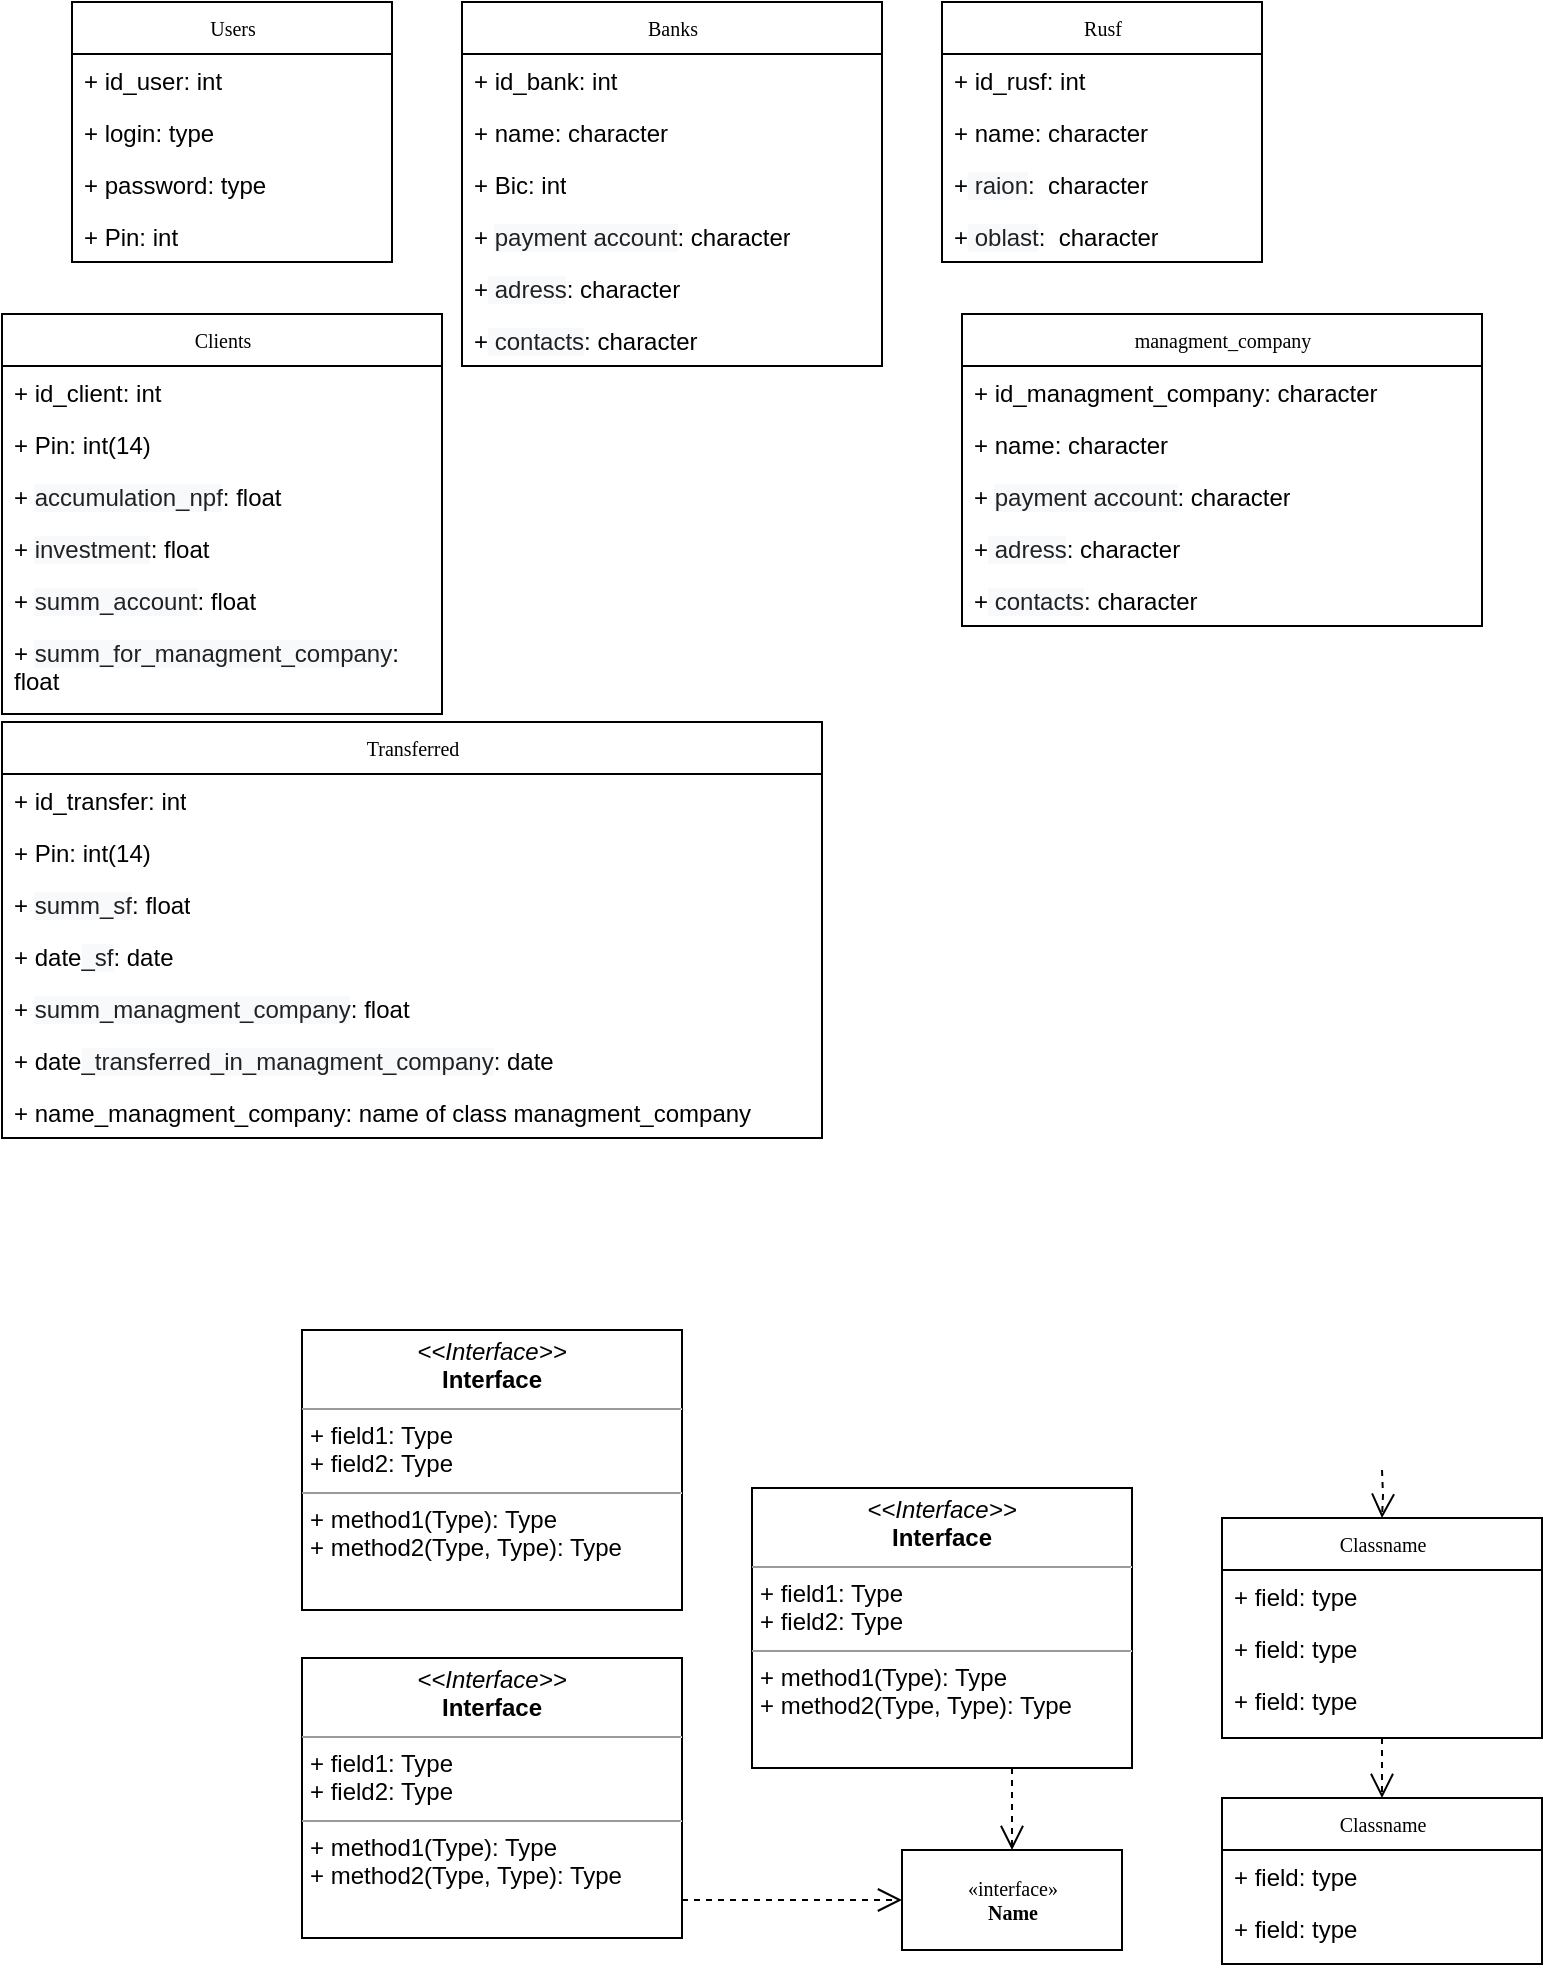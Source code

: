 <mxfile version="20.8.1" type="github">
  <diagram name="Page-1" id="c4acf3e9-155e-7222-9cf6-157b1a14988f">
    <mxGraphModel dx="1040" dy="595" grid="1" gridSize="10" guides="1" tooltips="1" connect="1" arrows="1" fold="1" page="1" pageScale="1" pageWidth="850" pageHeight="1100" background="none" math="0" shadow="0">
      <root>
        <mxCell id="0" />
        <mxCell id="1" parent="0" />
        <mxCell id="5d2195bd80daf111-40" style="edgeStyle=orthogonalEdgeStyle;rounded=0;html=1;dashed=1;labelBackgroundColor=none;startFill=0;endArrow=open;endFill=0;endSize=10;fontFamily=Verdana;fontSize=10;" parent="1" target="5d2195bd80daf111-1" edge="1">
          <mxGeometry relative="1" as="geometry">
            <Array as="points" />
            <mxPoint x="730" y="814" as="sourcePoint" />
          </mxGeometry>
        </mxCell>
        <mxCell id="17acba5748e5396b-20" value="Users" style="swimlane;html=1;fontStyle=0;childLayout=stackLayout;horizontal=1;startSize=26;fillColor=none;horizontalStack=0;resizeParent=1;resizeLast=0;collapsible=1;marginBottom=0;swimlaneFillColor=#ffffff;rounded=0;shadow=0;comic=0;labelBackgroundColor=none;strokeWidth=1;fontFamily=Verdana;fontSize=10;align=center;" parent="1" vertex="1">
          <mxGeometry x="75" y="80" width="160" height="130" as="geometry">
            <mxRectangle x="350" y="42" width="80" height="30" as="alternateBounds" />
          </mxGeometry>
        </mxCell>
        <object label="+ id_user: int" id_user="char" id="FD5HfViZjsPSOhMt5gKm-22">
          <mxCell style="text;html=1;strokeColor=none;fillColor=none;align=left;verticalAlign=top;spacingLeft=4;spacingRight=4;whiteSpace=wrap;overflow=hidden;rotatable=0;points=[[0,0.5],[1,0.5]];portConstraint=eastwest;" vertex="1" parent="17acba5748e5396b-20">
            <mxGeometry y="26" width="160" height="26" as="geometry" />
          </mxCell>
        </object>
        <object label="+ login: type" id_user="char" id="17acba5748e5396b-21">
          <mxCell style="text;html=1;strokeColor=none;fillColor=none;align=left;verticalAlign=top;spacingLeft=4;spacingRight=4;whiteSpace=wrap;overflow=hidden;rotatable=0;points=[[0,0.5],[1,0.5]];portConstraint=eastwest;" parent="17acba5748e5396b-20" vertex="1">
            <mxGeometry y="52" width="160" height="26" as="geometry" />
          </mxCell>
        </object>
        <mxCell id="17acba5748e5396b-24" value="+ password: type" style="text;html=1;strokeColor=none;fillColor=none;align=left;verticalAlign=top;spacingLeft=4;spacingRight=4;whiteSpace=wrap;overflow=hidden;rotatable=0;points=[[0,0.5],[1,0.5]];portConstraint=eastwest;" parent="17acba5748e5396b-20" vertex="1">
          <mxGeometry y="78" width="160" height="26" as="geometry" />
        </mxCell>
        <mxCell id="17acba5748e5396b-26" value="+ Pin: int" style="text;html=1;strokeColor=none;fillColor=none;align=left;verticalAlign=top;spacingLeft=4;spacingRight=4;whiteSpace=wrap;overflow=hidden;rotatable=0;points=[[0,0.5],[1,0.5]];portConstraint=eastwest;" parent="17acba5748e5396b-20" vertex="1">
          <mxGeometry y="104" width="160" height="26" as="geometry" />
        </mxCell>
        <mxCell id="17acba5748e5396b-30" value="Banks" style="swimlane;html=1;fontStyle=0;childLayout=stackLayout;horizontal=1;startSize=26;fillColor=none;horizontalStack=0;resizeParent=1;resizeLast=0;collapsible=1;marginBottom=0;swimlaneFillColor=#ffffff;rounded=0;shadow=0;comic=0;labelBackgroundColor=none;strokeWidth=1;fontFamily=Verdana;fontSize=10;align=center;" parent="1" vertex="1">
          <mxGeometry x="270" y="80" width="210" height="182" as="geometry" />
        </mxCell>
        <object label="+ id_bank: int" id_user="char" id="FD5HfViZjsPSOhMt5gKm-23">
          <mxCell style="text;html=1;strokeColor=none;fillColor=none;align=left;verticalAlign=top;spacingLeft=4;spacingRight=4;whiteSpace=wrap;overflow=hidden;rotatable=0;points=[[0,0.5],[1,0.5]];portConstraint=eastwest;" vertex="1" parent="17acba5748e5396b-30">
            <mxGeometry y="26" width="210" height="26" as="geometry" />
          </mxCell>
        </object>
        <mxCell id="17acba5748e5396b-31" value="+ name: character" style="text;html=1;strokeColor=none;fillColor=none;align=left;verticalAlign=top;spacingLeft=4;spacingRight=4;whiteSpace=wrap;overflow=hidden;rotatable=0;points=[[0,0.5],[1,0.5]];portConstraint=eastwest;" parent="17acba5748e5396b-30" vertex="1">
          <mxGeometry y="52" width="210" height="26" as="geometry" />
        </mxCell>
        <mxCell id="17acba5748e5396b-32" value="+ Bic: int" style="text;html=1;strokeColor=none;fillColor=none;align=left;verticalAlign=top;spacingLeft=4;spacingRight=4;whiteSpace=wrap;overflow=hidden;rotatable=0;points=[[0,0.5],[1,0.5]];portConstraint=eastwest;" parent="17acba5748e5396b-30" vertex="1">
          <mxGeometry y="78" width="210" height="26" as="geometry" />
        </mxCell>
        <mxCell id="17acba5748e5396b-33" value="+&amp;nbsp;&lt;span style=&quot;background-color: rgb(248, 249, 250); color: rgb(32, 33, 36); font-family: inherit;&quot;&gt;&lt;font style=&quot;font-size: 12px;&quot;&gt;payment account&lt;/font&gt;&lt;/span&gt;&lt;span style=&quot;background-color: initial;&quot;&gt;: character&lt;/span&gt;" style="text;html=1;strokeColor=none;fillColor=none;align=left;verticalAlign=top;spacingLeft=4;spacingRight=4;whiteSpace=wrap;overflow=hidden;rotatable=0;points=[[0,0.5],[1,0.5]];portConstraint=eastwest;" parent="17acba5748e5396b-30" vertex="1">
          <mxGeometry y="104" width="210" height="26" as="geometry" />
        </mxCell>
        <mxCell id="FD5HfViZjsPSOhMt5gKm-6" value="+&lt;font color=&quot;#202124&quot;&gt;&lt;span style=&quot;background-color: rgb(248, 249, 250);&quot;&gt;&amp;nbsp;adress&lt;/span&gt;&lt;/font&gt;&lt;span style=&quot;background-color: initial;&quot;&gt;: character&lt;/span&gt;" style="text;html=1;strokeColor=none;fillColor=none;align=left;verticalAlign=top;spacingLeft=4;spacingRight=4;whiteSpace=wrap;overflow=hidden;rotatable=0;points=[[0,0.5],[1,0.5]];portConstraint=eastwest;" vertex="1" parent="17acba5748e5396b-30">
          <mxGeometry y="130" width="210" height="26" as="geometry" />
        </mxCell>
        <mxCell id="FD5HfViZjsPSOhMt5gKm-7" value="+&lt;font color=&quot;#202124&quot;&gt;&lt;span style=&quot;background-color: rgb(248, 249, 250);&quot;&gt;&amp;nbsp;contacts&lt;/span&gt;&lt;/font&gt;&lt;span style=&quot;background-color: initial;&quot;&gt;: character&lt;/span&gt;" style="text;html=1;strokeColor=none;fillColor=none;align=left;verticalAlign=top;spacingLeft=4;spacingRight=4;whiteSpace=wrap;overflow=hidden;rotatable=0;points=[[0,0.5],[1,0.5]];portConstraint=eastwest;" vertex="1" parent="17acba5748e5396b-30">
          <mxGeometry y="156" width="210" height="26" as="geometry" />
        </mxCell>
        <mxCell id="17acba5748e5396b-44" value="Classname" style="swimlane;html=1;fontStyle=0;childLayout=stackLayout;horizontal=1;startSize=26;fillColor=none;horizontalStack=0;resizeParent=1;resizeLast=0;collapsible=1;marginBottom=0;swimlaneFillColor=#ffffff;rounded=0;shadow=0;comic=0;labelBackgroundColor=none;strokeWidth=1;fontFamily=Verdana;fontSize=10;align=center;" parent="1" vertex="1">
          <mxGeometry x="650" y="978" width="160" height="83" as="geometry" />
        </mxCell>
        <mxCell id="17acba5748e5396b-45" value="+ field: type" style="text;html=1;strokeColor=none;fillColor=none;align=left;verticalAlign=top;spacingLeft=4;spacingRight=4;whiteSpace=wrap;overflow=hidden;rotatable=0;points=[[0,0.5],[1,0.5]];portConstraint=eastwest;" parent="17acba5748e5396b-44" vertex="1">
          <mxGeometry y="26" width="160" height="26" as="geometry" />
        </mxCell>
        <mxCell id="17acba5748e5396b-47" value="+ field: type" style="text;html=1;strokeColor=none;fillColor=none;align=left;verticalAlign=top;spacingLeft=4;spacingRight=4;whiteSpace=wrap;overflow=hidden;rotatable=0;points=[[0,0.5],[1,0.5]];portConstraint=eastwest;" parent="17acba5748e5396b-44" vertex="1">
          <mxGeometry y="52" width="160" height="26" as="geometry" />
        </mxCell>
        <mxCell id="5d2195bd80daf111-39" style="edgeStyle=orthogonalEdgeStyle;rounded=0;html=1;dashed=1;labelBackgroundColor=none;startFill=0;endArrow=open;endFill=0;endSize=10;fontFamily=Verdana;fontSize=10;" parent="1" source="5d2195bd80daf111-1" target="17acba5748e5396b-44" edge="1">
          <mxGeometry relative="1" as="geometry" />
        </mxCell>
        <mxCell id="5d2195bd80daf111-1" value="Classname" style="swimlane;html=1;fontStyle=0;childLayout=stackLayout;horizontal=1;startSize=26;fillColor=none;horizontalStack=0;resizeParent=1;resizeLast=0;collapsible=1;marginBottom=0;swimlaneFillColor=#ffffff;rounded=0;shadow=0;comic=0;labelBackgroundColor=none;strokeWidth=1;fontFamily=Verdana;fontSize=10;align=center;" parent="1" vertex="1">
          <mxGeometry x="650" y="838" width="160" height="110" as="geometry" />
        </mxCell>
        <mxCell id="5d2195bd80daf111-2" value="+ field: type" style="text;html=1;strokeColor=none;fillColor=none;align=left;verticalAlign=top;spacingLeft=4;spacingRight=4;whiteSpace=wrap;overflow=hidden;rotatable=0;points=[[0,0.5],[1,0.5]];portConstraint=eastwest;" parent="5d2195bd80daf111-1" vertex="1">
          <mxGeometry y="26" width="160" height="26" as="geometry" />
        </mxCell>
        <mxCell id="5d2195bd80daf111-3" value="+ field: type" style="text;html=1;strokeColor=none;fillColor=none;align=left;verticalAlign=top;spacingLeft=4;spacingRight=4;whiteSpace=wrap;overflow=hidden;rotatable=0;points=[[0,0.5],[1,0.5]];portConstraint=eastwest;" parent="5d2195bd80daf111-1" vertex="1">
          <mxGeometry y="52" width="160" height="26" as="geometry" />
        </mxCell>
        <mxCell id="5d2195bd80daf111-4" value="+ field: type" style="text;html=1;strokeColor=none;fillColor=none;align=left;verticalAlign=top;spacingLeft=4;spacingRight=4;whiteSpace=wrap;overflow=hidden;rotatable=0;points=[[0,0.5],[1,0.5]];portConstraint=eastwest;" parent="5d2195bd80daf111-1" vertex="1">
          <mxGeometry y="78" width="160" height="26" as="geometry" />
        </mxCell>
        <mxCell id="5d2195bd80daf111-8" value="&amp;laquo;interface&amp;raquo;&lt;br&gt;&lt;b&gt;Name&lt;/b&gt;" style="html=1;rounded=0;shadow=0;comic=0;labelBackgroundColor=none;strokeWidth=1;fontFamily=Verdana;fontSize=10;align=center;" parent="1" vertex="1">
          <mxGeometry x="490" y="1004" width="110" height="50" as="geometry" />
        </mxCell>
        <mxCell id="5d2195bd80daf111-35" style="edgeStyle=orthogonalEdgeStyle;rounded=0;html=1;dashed=1;labelBackgroundColor=none;startFill=0;endArrow=open;endFill=0;endSize=10;fontFamily=Verdana;fontSize=10;" parent="1" source="5d2195bd80daf111-9" target="5d2195bd80daf111-8" edge="1">
          <mxGeometry relative="1" as="geometry">
            <Array as="points">
              <mxPoint x="545" y="970" />
              <mxPoint x="545" y="970" />
            </Array>
          </mxGeometry>
        </mxCell>
        <mxCell id="5d2195bd80daf111-9" value="&lt;p style=&quot;margin:0px;margin-top:4px;text-align:center;&quot;&gt;&lt;i&gt;&amp;lt;&amp;lt;Interface&amp;gt;&amp;gt;&lt;/i&gt;&lt;br/&gt;&lt;b&gt;Interface&lt;/b&gt;&lt;/p&gt;&lt;hr size=&quot;1&quot;/&gt;&lt;p style=&quot;margin:0px;margin-left:4px;&quot;&gt;+ field1: Type&lt;br/&gt;+ field2: Type&lt;/p&gt;&lt;hr size=&quot;1&quot;/&gt;&lt;p style=&quot;margin:0px;margin-left:4px;&quot;&gt;+ method1(Type): Type&lt;br/&gt;+ method2(Type, Type): Type&lt;/p&gt;" style="verticalAlign=top;align=left;overflow=fill;fontSize=12;fontFamily=Helvetica;html=1;rounded=0;shadow=0;comic=0;labelBackgroundColor=none;strokeWidth=1" parent="1" vertex="1">
          <mxGeometry x="415" y="823" width="190" height="140" as="geometry" />
        </mxCell>
        <mxCell id="5d2195bd80daf111-34" style="edgeStyle=orthogonalEdgeStyle;rounded=0;html=1;dashed=1;labelBackgroundColor=none;startFill=0;endArrow=open;endFill=0;endSize=10;fontFamily=Verdana;fontSize=10;" parent="1" source="5d2195bd80daf111-11" target="5d2195bd80daf111-8" edge="1">
          <mxGeometry relative="1" as="geometry">
            <Array as="points">
              <mxPoint x="410" y="1029" />
              <mxPoint x="410" y="1029" />
            </Array>
          </mxGeometry>
        </mxCell>
        <mxCell id="5d2195bd80daf111-11" value="&lt;p style=&quot;margin:0px;margin-top:4px;text-align:center;&quot;&gt;&lt;i&gt;&amp;lt;&amp;lt;Interface&amp;gt;&amp;gt;&lt;/i&gt;&lt;br/&gt;&lt;b&gt;Interface&lt;/b&gt;&lt;/p&gt;&lt;hr size=&quot;1&quot;/&gt;&lt;p style=&quot;margin:0px;margin-left:4px;&quot;&gt;+ field1: Type&lt;br/&gt;+ field2: Type&lt;/p&gt;&lt;hr size=&quot;1&quot;/&gt;&lt;p style=&quot;margin:0px;margin-left:4px;&quot;&gt;+ method1(Type): Type&lt;br/&gt;+ method2(Type, Type): Type&lt;/p&gt;" style="verticalAlign=top;align=left;overflow=fill;fontSize=12;fontFamily=Helvetica;html=1;rounded=0;shadow=0;comic=0;labelBackgroundColor=none;strokeWidth=1" parent="1" vertex="1">
          <mxGeometry x="190" y="908" width="190" height="140" as="geometry" />
        </mxCell>
        <mxCell id="5d2195bd80daf111-12" value="&lt;p style=&quot;margin:0px;margin-top:4px;text-align:center;&quot;&gt;&lt;i&gt;&amp;lt;&amp;lt;Interface&amp;gt;&amp;gt;&lt;/i&gt;&lt;br/&gt;&lt;b&gt;Interface&lt;/b&gt;&lt;/p&gt;&lt;hr size=&quot;1&quot;/&gt;&lt;p style=&quot;margin:0px;margin-left:4px;&quot;&gt;+ field1: Type&lt;br/&gt;+ field2: Type&lt;/p&gt;&lt;hr size=&quot;1&quot;/&gt;&lt;p style=&quot;margin:0px;margin-left:4px;&quot;&gt;+ method1(Type): Type&lt;br/&gt;+ method2(Type, Type): Type&lt;/p&gt;" style="verticalAlign=top;align=left;overflow=fill;fontSize=12;fontFamily=Helvetica;html=1;rounded=0;shadow=0;comic=0;labelBackgroundColor=none;strokeWidth=1" parent="1" vertex="1">
          <mxGeometry x="190" y="744" width="190" height="140" as="geometry" />
        </mxCell>
        <mxCell id="FD5HfViZjsPSOhMt5gKm-1" value="Rusf" style="swimlane;html=1;fontStyle=0;childLayout=stackLayout;horizontal=1;startSize=26;fillColor=none;horizontalStack=0;resizeParent=1;resizeLast=0;collapsible=1;marginBottom=0;swimlaneFillColor=#ffffff;rounded=0;shadow=0;comic=0;labelBackgroundColor=none;strokeWidth=1;fontFamily=Verdana;fontSize=10;align=center;" vertex="1" parent="1">
          <mxGeometry x="510" y="80" width="160" height="130" as="geometry" />
        </mxCell>
        <mxCell id="FD5HfViZjsPSOhMt5gKm-2" value="+ id_rusf: int" style="text;html=1;strokeColor=none;fillColor=none;align=left;verticalAlign=top;spacingLeft=4;spacingRight=4;whiteSpace=wrap;overflow=hidden;rotatable=0;points=[[0,0.5],[1,0.5]];portConstraint=eastwest;" vertex="1" parent="FD5HfViZjsPSOhMt5gKm-1">
          <mxGeometry y="26" width="160" height="26" as="geometry" />
        </mxCell>
        <mxCell id="FD5HfViZjsPSOhMt5gKm-3" value="+ name: character" style="text;html=1;strokeColor=none;fillColor=none;align=left;verticalAlign=top;spacingLeft=4;spacingRight=4;whiteSpace=wrap;overflow=hidden;rotatable=0;points=[[0,0.5],[1,0.5]];portConstraint=eastwest;" vertex="1" parent="FD5HfViZjsPSOhMt5gKm-1">
          <mxGeometry y="52" width="160" height="26" as="geometry" />
        </mxCell>
        <mxCell id="FD5HfViZjsPSOhMt5gKm-4" value="+&lt;font color=&quot;#202124&quot;&gt;&lt;span style=&quot;background-color: rgb(248, 249, 250);&quot;&gt;&amp;nbsp;raion&lt;/span&gt;&lt;/font&gt;&lt;span style=&quot;background-color: initial;&quot;&gt;:&amp;nbsp; character&lt;br&gt;&lt;br&gt;&lt;/span&gt;" style="text;html=1;strokeColor=none;fillColor=none;align=left;verticalAlign=top;spacingLeft=4;spacingRight=4;whiteSpace=wrap;overflow=hidden;rotatable=0;points=[[0,0.5],[1,0.5]];portConstraint=eastwest;" vertex="1" parent="FD5HfViZjsPSOhMt5gKm-1">
          <mxGeometry y="78" width="160" height="26" as="geometry" />
        </mxCell>
        <mxCell id="FD5HfViZjsPSOhMt5gKm-5" value="+&lt;font color=&quot;#202124&quot;&gt;&lt;span style=&quot;background-color: rgb(248, 249, 250);&quot;&gt;&amp;nbsp;oblast&lt;/span&gt;&lt;/font&gt;&lt;span style=&quot;background-color: initial;&quot;&gt;:&amp;nbsp; character&lt;br&gt;&lt;br&gt;&lt;/span&gt;" style="text;html=1;strokeColor=none;fillColor=none;align=left;verticalAlign=top;spacingLeft=4;spacingRight=4;whiteSpace=wrap;overflow=hidden;rotatable=0;points=[[0,0.5],[1,0.5]];portConstraint=eastwest;" vertex="1" parent="FD5HfViZjsPSOhMt5gKm-1">
          <mxGeometry y="104" width="160" height="26" as="geometry" />
        </mxCell>
        <mxCell id="FD5HfViZjsPSOhMt5gKm-8" value="Clients" style="swimlane;html=1;fontStyle=0;childLayout=stackLayout;horizontal=1;startSize=26;fillColor=none;horizontalStack=0;resizeParent=1;resizeLast=0;collapsible=1;marginBottom=0;swimlaneFillColor=#ffffff;rounded=0;shadow=0;comic=0;labelBackgroundColor=none;strokeWidth=1;fontFamily=Verdana;fontSize=10;align=center;" vertex="1" parent="1">
          <mxGeometry x="40" y="236" width="220" height="200" as="geometry">
            <mxRectangle x="350" y="42" width="80" height="30" as="alternateBounds" />
          </mxGeometry>
        </mxCell>
        <mxCell id="FD5HfViZjsPSOhMt5gKm-24" value="+ id_client: int" style="text;html=1;strokeColor=none;fillColor=none;align=left;verticalAlign=top;spacingLeft=4;spacingRight=4;whiteSpace=wrap;overflow=hidden;rotatable=0;points=[[0,0.5],[1,0.5]];portConstraint=eastwest;" vertex="1" parent="FD5HfViZjsPSOhMt5gKm-8">
          <mxGeometry y="26" width="220" height="26" as="geometry" />
        </mxCell>
        <mxCell id="FD5HfViZjsPSOhMt5gKm-9" value="+ Pin: int(14)" style="text;html=1;strokeColor=none;fillColor=none;align=left;verticalAlign=top;spacingLeft=4;spacingRight=4;whiteSpace=wrap;overflow=hidden;rotatable=0;points=[[0,0.5],[1,0.5]];portConstraint=eastwest;" vertex="1" parent="FD5HfViZjsPSOhMt5gKm-8">
          <mxGeometry y="52" width="220" height="26" as="geometry" />
        </mxCell>
        <mxCell id="FD5HfViZjsPSOhMt5gKm-10" value="+&amp;nbsp;&lt;span style=&quot;background-color: rgb(248, 249, 250); color: rgb(32, 33, 36); font-family: inherit;&quot;&gt;&lt;font style=&quot;font-size: 12px;&quot;&gt;accumulation_npf&lt;/font&gt;&lt;/span&gt;&lt;span style=&quot;background-color: initial;&quot;&gt;: float&lt;/span&gt;" style="text;html=1;strokeColor=none;fillColor=none;align=left;verticalAlign=top;spacingLeft=4;spacingRight=4;whiteSpace=wrap;overflow=hidden;rotatable=0;points=[[0,0.5],[1,0.5]];portConstraint=eastwest;" vertex="1" parent="FD5HfViZjsPSOhMt5gKm-8">
          <mxGeometry y="78" width="220" height="26" as="geometry" />
        </mxCell>
        <mxCell id="FD5HfViZjsPSOhMt5gKm-12" value="+&amp;nbsp;&lt;span style=&quot;background-color: rgb(248, 249, 250); color: rgb(32, 33, 36); font-family: inherit;&quot;&gt;investment&lt;/span&gt;&lt;span style=&quot;background-color: initial;&quot;&gt;: float&lt;/span&gt;" style="text;html=1;strokeColor=none;fillColor=none;align=left;verticalAlign=top;spacingLeft=4;spacingRight=4;whiteSpace=wrap;overflow=hidden;rotatable=0;points=[[0,0.5],[1,0.5]];portConstraint=eastwest;" vertex="1" parent="FD5HfViZjsPSOhMt5gKm-8">
          <mxGeometry y="104" width="220" height="26" as="geometry" />
        </mxCell>
        <mxCell id="FD5HfViZjsPSOhMt5gKm-13" value="+ &lt;font color=&quot;#202124&quot;&gt;&lt;span style=&quot;background-color: rgb(248, 249, 250);&quot;&gt;summ_account&lt;/span&gt;&lt;/font&gt;&lt;span style=&quot;background-color: initial;&quot;&gt;: float&lt;/span&gt;" style="text;html=1;strokeColor=none;fillColor=none;align=left;verticalAlign=top;spacingLeft=4;spacingRight=4;whiteSpace=wrap;overflow=hidden;rotatable=0;points=[[0,0.5],[1,0.5]];portConstraint=eastwest;" vertex="1" parent="FD5HfViZjsPSOhMt5gKm-8">
          <mxGeometry y="130" width="220" height="26" as="geometry" />
        </mxCell>
        <mxCell id="FD5HfViZjsPSOhMt5gKm-14" value="+ &lt;font color=&quot;#202124&quot;&gt;&lt;span style=&quot;background-color: rgb(248, 249, 250);&quot;&gt;summ_for_managment_company&lt;/span&gt;&lt;/font&gt;&lt;span style=&quot;background-color: initial;&quot;&gt;: float&lt;/span&gt;" style="text;html=1;strokeColor=none;fillColor=none;align=left;verticalAlign=top;spacingLeft=4;spacingRight=4;whiteSpace=wrap;overflow=hidden;rotatable=0;points=[[0,0.5],[1,0.5]];portConstraint=eastwest;" vertex="1" parent="FD5HfViZjsPSOhMt5gKm-8">
          <mxGeometry y="156" width="220" height="44" as="geometry" />
        </mxCell>
        <mxCell id="FD5HfViZjsPSOhMt5gKm-16" value="managment_company" style="swimlane;html=1;fontStyle=0;childLayout=stackLayout;horizontal=1;startSize=26;fillColor=none;horizontalStack=0;resizeParent=1;resizeLast=0;collapsible=1;marginBottom=0;swimlaneFillColor=#ffffff;rounded=0;shadow=0;comic=0;labelBackgroundColor=none;strokeWidth=1;fontFamily=Verdana;fontSize=10;align=center;" vertex="1" parent="1">
          <mxGeometry x="520" y="236" width="260" height="156" as="geometry" />
        </mxCell>
        <mxCell id="FD5HfViZjsPSOhMt5gKm-25" value="+ id_managment_company: character" style="text;html=1;strokeColor=none;fillColor=none;align=left;verticalAlign=top;spacingLeft=4;spacingRight=4;whiteSpace=wrap;overflow=hidden;rotatable=0;points=[[0,0.5],[1,0.5]];portConstraint=eastwest;" vertex="1" parent="FD5HfViZjsPSOhMt5gKm-16">
          <mxGeometry y="26" width="260" height="26" as="geometry" />
        </mxCell>
        <mxCell id="FD5HfViZjsPSOhMt5gKm-17" value="+ name: character" style="text;html=1;strokeColor=none;fillColor=none;align=left;verticalAlign=top;spacingLeft=4;spacingRight=4;whiteSpace=wrap;overflow=hidden;rotatable=0;points=[[0,0.5],[1,0.5]];portConstraint=eastwest;" vertex="1" parent="FD5HfViZjsPSOhMt5gKm-16">
          <mxGeometry y="52" width="260" height="26" as="geometry" />
        </mxCell>
        <mxCell id="FD5HfViZjsPSOhMt5gKm-19" value="+&amp;nbsp;&lt;span style=&quot;background-color: rgb(248, 249, 250); color: rgb(32, 33, 36); font-family: inherit;&quot;&gt;&lt;font style=&quot;font-size: 12px;&quot;&gt;payment account&lt;/font&gt;&lt;/span&gt;&lt;span style=&quot;background-color: initial;&quot;&gt;: character&lt;/span&gt;" style="text;html=1;strokeColor=none;fillColor=none;align=left;verticalAlign=top;spacingLeft=4;spacingRight=4;whiteSpace=wrap;overflow=hidden;rotatable=0;points=[[0,0.5],[1,0.5]];portConstraint=eastwest;" vertex="1" parent="FD5HfViZjsPSOhMt5gKm-16">
          <mxGeometry y="78" width="260" height="26" as="geometry" />
        </mxCell>
        <mxCell id="FD5HfViZjsPSOhMt5gKm-20" value="+&lt;font color=&quot;#202124&quot;&gt;&lt;span style=&quot;background-color: rgb(248, 249, 250);&quot;&gt;&amp;nbsp;adress&lt;/span&gt;&lt;/font&gt;&lt;span style=&quot;background-color: initial;&quot;&gt;: character&lt;/span&gt;" style="text;html=1;strokeColor=none;fillColor=none;align=left;verticalAlign=top;spacingLeft=4;spacingRight=4;whiteSpace=wrap;overflow=hidden;rotatable=0;points=[[0,0.5],[1,0.5]];portConstraint=eastwest;" vertex="1" parent="FD5HfViZjsPSOhMt5gKm-16">
          <mxGeometry y="104" width="260" height="26" as="geometry" />
        </mxCell>
        <mxCell id="FD5HfViZjsPSOhMt5gKm-21" value="+&lt;font color=&quot;#202124&quot;&gt;&lt;span style=&quot;background-color: rgb(248, 249, 250);&quot;&gt;&amp;nbsp;contacts&lt;/span&gt;&lt;/font&gt;&lt;span style=&quot;background-color: initial;&quot;&gt;: character&lt;/span&gt;" style="text;html=1;strokeColor=none;fillColor=none;align=left;verticalAlign=top;spacingLeft=4;spacingRight=4;whiteSpace=wrap;overflow=hidden;rotatable=0;points=[[0,0.5],[1,0.5]];portConstraint=eastwest;" vertex="1" parent="FD5HfViZjsPSOhMt5gKm-16">
          <mxGeometry y="130" width="260" height="26" as="geometry" />
        </mxCell>
        <mxCell id="FD5HfViZjsPSOhMt5gKm-27" value="Transferred" style="swimlane;html=1;fontStyle=0;childLayout=stackLayout;horizontal=1;startSize=26;fillColor=none;horizontalStack=0;resizeParent=1;resizeLast=0;collapsible=1;marginBottom=0;swimlaneFillColor=#ffffff;rounded=0;shadow=0;comic=0;labelBackgroundColor=none;strokeWidth=1;fontFamily=Verdana;fontSize=10;align=center;" vertex="1" parent="1">
          <mxGeometry x="40" y="440" width="410" height="208" as="geometry">
            <mxRectangle x="350" y="42" width="80" height="30" as="alternateBounds" />
          </mxGeometry>
        </mxCell>
        <mxCell id="FD5HfViZjsPSOhMt5gKm-28" value="+ id_transfer: int" style="text;html=1;strokeColor=none;fillColor=none;align=left;verticalAlign=top;spacingLeft=4;spacingRight=4;whiteSpace=wrap;overflow=hidden;rotatable=0;points=[[0,0.5],[1,0.5]];portConstraint=eastwest;" vertex="1" parent="FD5HfViZjsPSOhMt5gKm-27">
          <mxGeometry y="26" width="410" height="26" as="geometry" />
        </mxCell>
        <mxCell id="FD5HfViZjsPSOhMt5gKm-29" value="+ Pin: int(14)" style="text;html=1;strokeColor=none;fillColor=none;align=left;verticalAlign=top;spacingLeft=4;spacingRight=4;whiteSpace=wrap;overflow=hidden;rotatable=0;points=[[0,0.5],[1,0.5]];portConstraint=eastwest;" vertex="1" parent="FD5HfViZjsPSOhMt5gKm-27">
          <mxGeometry y="52" width="410" height="26" as="geometry" />
        </mxCell>
        <mxCell id="FD5HfViZjsPSOhMt5gKm-32" value="+ &lt;font color=&quot;#202124&quot;&gt;&lt;span style=&quot;background-color: rgb(248, 249, 250);&quot;&gt;summ_sf&lt;/span&gt;&lt;/font&gt;&lt;span style=&quot;background-color: initial;&quot;&gt;: float&lt;/span&gt;" style="text;html=1;strokeColor=none;fillColor=none;align=left;verticalAlign=top;spacingLeft=4;spacingRight=4;whiteSpace=wrap;overflow=hidden;rotatable=0;points=[[0,0.5],[1,0.5]];portConstraint=eastwest;" vertex="1" parent="FD5HfViZjsPSOhMt5gKm-27">
          <mxGeometry y="78" width="410" height="26" as="geometry" />
        </mxCell>
        <mxCell id="FD5HfViZjsPSOhMt5gKm-34" value="+ date&lt;font color=&quot;#202124&quot;&gt;&lt;span style=&quot;background-color: rgb(248, 249, 250);&quot;&gt;_sf&lt;/span&gt;&lt;/font&gt;&lt;span style=&quot;background-color: initial;&quot;&gt;: date&lt;/span&gt;" style="text;html=1;strokeColor=none;fillColor=none;align=left;verticalAlign=top;spacingLeft=4;spacingRight=4;whiteSpace=wrap;overflow=hidden;rotatable=0;points=[[0,0.5],[1,0.5]];portConstraint=eastwest;" vertex="1" parent="FD5HfViZjsPSOhMt5gKm-27">
          <mxGeometry y="104" width="410" height="26" as="geometry" />
        </mxCell>
        <mxCell id="FD5HfViZjsPSOhMt5gKm-33" value="+ &lt;font color=&quot;#202124&quot;&gt;&lt;span style=&quot;background-color: rgb(248, 249, 250);&quot;&gt;summ_managment_company&lt;/span&gt;&lt;/font&gt;&lt;span style=&quot;background-color: initial;&quot;&gt;: float&lt;/span&gt;" style="text;html=1;strokeColor=none;fillColor=none;align=left;verticalAlign=top;spacingLeft=4;spacingRight=4;whiteSpace=wrap;overflow=hidden;rotatable=0;points=[[0,0.5],[1,0.5]];portConstraint=eastwest;" vertex="1" parent="FD5HfViZjsPSOhMt5gKm-27">
          <mxGeometry y="130" width="410" height="26" as="geometry" />
        </mxCell>
        <mxCell id="FD5HfViZjsPSOhMt5gKm-35" value="+ date&lt;font color=&quot;#202124&quot;&gt;&lt;span style=&quot;background-color: rgb(248, 249, 250);&quot;&gt;_transferred_in_managment_company&lt;/span&gt;&lt;/font&gt;&lt;span style=&quot;background-color: initial;&quot;&gt;: date&lt;/span&gt;" style="text;html=1;strokeColor=none;fillColor=none;align=left;verticalAlign=top;spacingLeft=4;spacingRight=4;whiteSpace=wrap;overflow=hidden;rotatable=0;points=[[0,0.5],[1,0.5]];portConstraint=eastwest;" vertex="1" parent="FD5HfViZjsPSOhMt5gKm-27">
          <mxGeometry y="156" width="410" height="26" as="geometry" />
        </mxCell>
        <mxCell id="FD5HfViZjsPSOhMt5gKm-36" value="+ name_managment_company: name of class managment_company" style="text;html=1;strokeColor=none;fillColor=none;align=left;verticalAlign=top;spacingLeft=4;spacingRight=4;whiteSpace=wrap;overflow=hidden;rotatable=0;points=[[0,0.5],[1,0.5]];portConstraint=eastwest;" vertex="1" parent="FD5HfViZjsPSOhMt5gKm-27">
          <mxGeometry y="182" width="410" height="26" as="geometry" />
        </mxCell>
      </root>
    </mxGraphModel>
  </diagram>
</mxfile>

